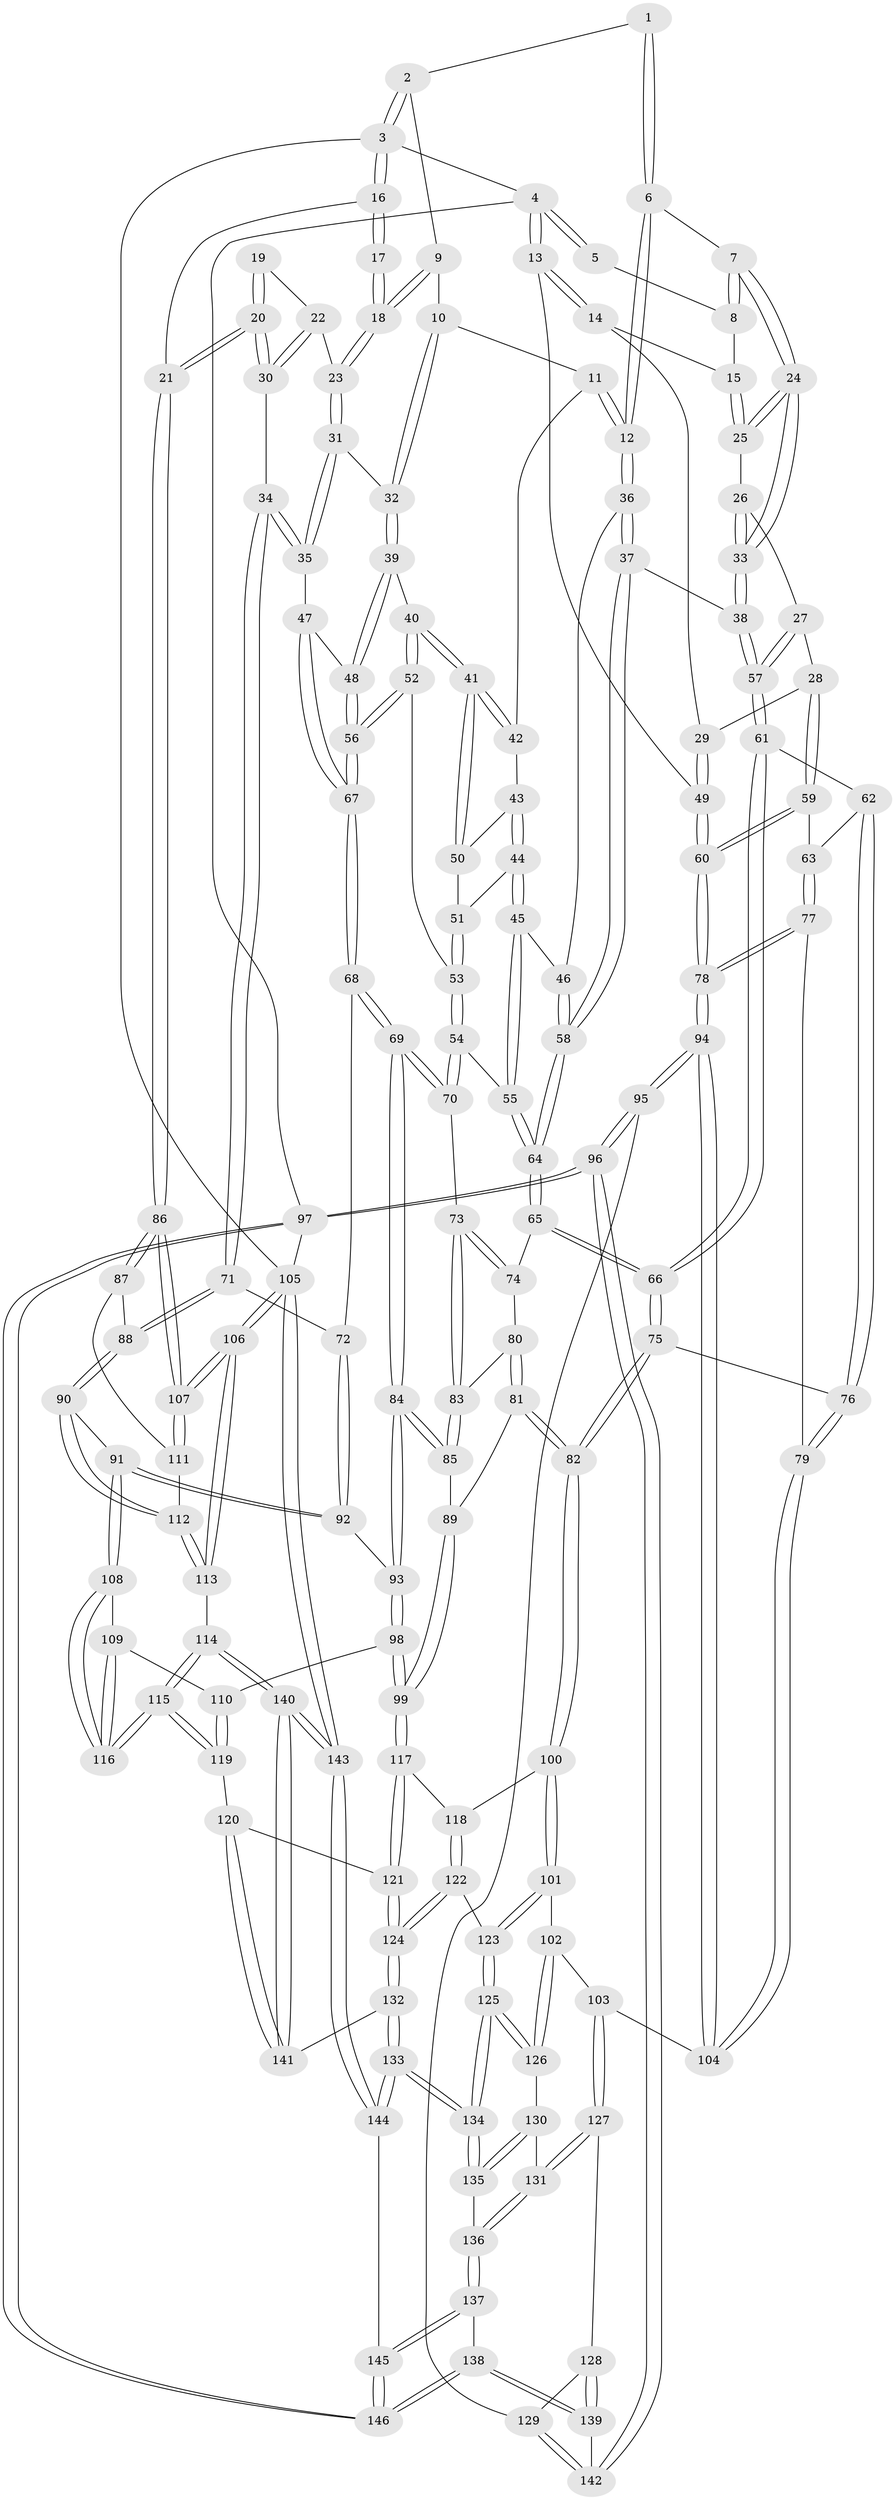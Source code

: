 // Generated by graph-tools (version 1.1) at 2025/51/03/09/25 03:51:11]
// undirected, 146 vertices, 362 edges
graph export_dot {
graph [start="1"]
  node [color=gray90,style=filled];
  1 [pos="+0.5070657461638686+0"];
  2 [pos="+0.8844213111000562+0"];
  3 [pos="+1+0"];
  4 [pos="+0+0"];
  5 [pos="+0.28444157604777365+0"];
  6 [pos="+0.5219877155234925+0.06691554141119746"];
  7 [pos="+0.4621095081290541+0.10276844463032944"];
  8 [pos="+0.24216295498312537+0"];
  9 [pos="+0.8303774779967507+0"];
  10 [pos="+0.6339040743549204+0.11416177240932329"];
  11 [pos="+0.5890812422009314+0.11576311980315444"];
  12 [pos="+0.5515116607115915+0.09961803705213652"];
  13 [pos="+0+0"];
  14 [pos="+0.12509081520668158+0.10198932075740008"];
  15 [pos="+0.22705571993442633+0.07022748292545876"];
  16 [pos="+1+0"];
  17 [pos="+0.947207932241037+0.12374384727651502"];
  18 [pos="+0.8417978668773813+0.10876209219103437"];
  19 [pos="+0.9623049021615095+0.1592467321330896"];
  20 [pos="+1+0.3339969659507546"];
  21 [pos="+1+0.3329706342809262"];
  22 [pos="+0.918784846226709+0.1866948135118253"];
  23 [pos="+0.8351884223759368+0.12582541786421692"];
  24 [pos="+0.4053194871081707+0.14130318010968476"];
  25 [pos="+0.23997516562260024+0.08820345518396178"];
  26 [pos="+0.24126827187277305+0.15127593848381568"];
  27 [pos="+0.2108384442682547+0.2511719619995245"];
  28 [pos="+0.1712532862432459+0.2654778112201976"];
  29 [pos="+0.10479633891610053+0.19625133433775896"];
  30 [pos="+1+0.3448538686740537"];
  31 [pos="+0.8349572335827319+0.1261833073198456"];
  32 [pos="+0.7788084614453407+0.1723723913108754"];
  33 [pos="+0.36969614827526504+0.2576801487309613"];
  34 [pos="+1+0.34886283955744873"];
  35 [pos="+0.9241705240770396+0.3194510983599917"];
  36 [pos="+0.5294343736710949+0.22380958500142045"];
  37 [pos="+0.4140170810431605+0.29091122884595383"];
  38 [pos="+0.36936677219855374+0.2626048109235938"];
  39 [pos="+0.7640581871027056+0.2433487031490415"];
  40 [pos="+0.759155558909664+0.24729120553149425"];
  41 [pos="+0.7370481309268591+0.24638964158154059"];
  42 [pos="+0.6023272834902318+0.143228707106385"];
  43 [pos="+0.6421696388549714+0.2517885673099204"];
  44 [pos="+0.6308990413965284+0.27595063927767544"];
  45 [pos="+0.6047672566924035+0.31580279418069807"];
  46 [pos="+0.5487866524209438+0.2813580879097992"];
  47 [pos="+0.8966546120583148+0.31789174759032673"];
  48 [pos="+0.8639332936299635+0.3040421069084788"];
  49 [pos="+0+0.2979457218485166"];
  50 [pos="+0.686926491150392+0.25225503344281885"];
  51 [pos="+0.6825025574477156+0.2986652816931186"];
  52 [pos="+0.729138781402693+0.3408826773984635"];
  53 [pos="+0.716716700864452+0.34186948369899106"];
  54 [pos="+0.6278063513787193+0.36406281270982443"];
  55 [pos="+0.6075455154319012+0.32787615213329646"];
  56 [pos="+0.7416758694467687+0.3570210817443518"];
  57 [pos="+0.3135206374459531+0.2980994258724274"];
  58 [pos="+0.4576482474098238+0.3525589110354805"];
  59 [pos="+0.1454406928152955+0.32279176695374473"];
  60 [pos="+0+0.34372554244545517"];
  61 [pos="+0.30931774821246966+0.3156435712416938"];
  62 [pos="+0.2700201465859892+0.37993994700506317"];
  63 [pos="+0.17194052100458096+0.3821052992592324"];
  64 [pos="+0.4633654776863081+0.3824526868685122"];
  65 [pos="+0.46318756770937725+0.38767028291615746"];
  66 [pos="+0.4080223615305127+0.4509512796832597"];
  67 [pos="+0.7675478663866349+0.40659985180072944"];
  68 [pos="+0.7672191453955457+0.45672652117786305"];
  69 [pos="+0.7398058541500556+0.5032903207903436"];
  70 [pos="+0.6194907667301801+0.4081754800752282"];
  71 [pos="+0.9464897024679371+0.42451487975987473"];
  72 [pos="+0.933756388545202+0.42991078108232933"];
  73 [pos="+0.5872517826973934+0.4292118310294164"];
  74 [pos="+0.4963361147714138+0.4052212875194265"];
  75 [pos="+0.379484895794083+0.511977534450805"];
  76 [pos="+0.31947832011190747+0.5135281159658727"];
  77 [pos="+0.17141986372008705+0.3836584468464268"];
  78 [pos="+0+0.5865408258270263"];
  79 [pos="+0.21489023446297587+0.5720865905131469"];
  80 [pos="+0.5146485678313782+0.4742248688854112"];
  81 [pos="+0.45796555622359797+0.5707556088260841"];
  82 [pos="+0.4458615433929506+0.5766272122667002"];
  83 [pos="+0.5762753500915891+0.4773586771148298"];
  84 [pos="+0.7396244194165267+0.5136786964834629"];
  85 [pos="+0.5768032520848229+0.5327138961644404"];
  86 [pos="+1+0.5806599939796044"];
  87 [pos="+0.9629049673467951+0.587414288028357"];
  88 [pos="+0.9392389466099352+0.5804989212410386"];
  89 [pos="+0.5760476351065661+0.5337563027313279"];
  90 [pos="+0.914586670916741+0.5922727479664914"];
  91 [pos="+0.8814555595614839+0.592298829784966"];
  92 [pos="+0.8312262393559315+0.5538705642455396"];
  93 [pos="+0.7446578062300995+0.5278178390148555"];
  94 [pos="+0+0.6267464775635663"];
  95 [pos="+0+0.6529834991871866"];
  96 [pos="+0+1"];
  97 [pos="+0+1"];
  98 [pos="+0.7289252505097942+0.5809072079530262"];
  99 [pos="+0.6273761112387781+0.645946284566422"];
  100 [pos="+0.4504671962701906+0.6095966672566225"];
  101 [pos="+0.42831777353137196+0.6476016156831024"];
  102 [pos="+0.3790314379155339+0.7025221178696608"];
  103 [pos="+0.17934532656139227+0.6224829634835108"];
  104 [pos="+0.17502349667393427+0.6170225509180126"];
  105 [pos="+1+1"];
  106 [pos="+1+1"];
  107 [pos="+1+0.7674465586172154"];
  108 [pos="+0.8642227895661435+0.6215573160628005"];
  109 [pos="+0.7865989932970283+0.6356168750455166"];
  110 [pos="+0.7479729399075361+0.6222090747477567"];
  111 [pos="+0.9785169890661293+0.665451333433098"];
  112 [pos="+0.9285860880466326+0.7089874884816805"];
  113 [pos="+0.9050357428692343+0.7963196315467403"];
  114 [pos="+0.856160607019535+0.78775307807231"];
  115 [pos="+0.8453847262326605+0.7751004904246975"];
  116 [pos="+0.8444463713150728+0.6826802950901917"];
  117 [pos="+0.619840744345261+0.6612185337981931"];
  118 [pos="+0.4567830742089381+0.6138254879419407"];
  119 [pos="+0.7541336925636408+0.7287332058899492"];
  120 [pos="+0.6348540211721622+0.7523620485478208"];
  121 [pos="+0.6251686232383761+0.7490729140655398"];
  122 [pos="+0.5521633531558524+0.7603763709775131"];
  123 [pos="+0.4960594405822433+0.7744755633661519"];
  124 [pos="+0.5934498739290321+0.7670546930990669"];
  125 [pos="+0.44136534306344716+0.8079976321589862"];
  126 [pos="+0.37743114203144285+0.750652180800172"];
  127 [pos="+0.22060336506114395+0.7368448380041976"];
  128 [pos="+0.18707015235171728+0.8105363789853577"];
  129 [pos="+0+0.7430269804753916"];
  130 [pos="+0.3188995371473665+0.7883119465866061"];
  131 [pos="+0.29521913415785395+0.7947726211740829"];
  132 [pos="+0.5715333230816431+0.8688499334575188"];
  133 [pos="+0.48947945743044685+0.9987325780628407"];
  134 [pos="+0.4387546683302177+0.9173978131949019"];
  135 [pos="+0.3939568701205609+0.9027198987333386"];
  136 [pos="+0.2669035785769436+0.8931233008281878"];
  137 [pos="+0.24592012235478852+0.9089104019132896"];
  138 [pos="+0.20232623811135014+0.913135428937705"];
  139 [pos="+0.17919802516613614+0.9025146065573061"];
  140 [pos="+0.7380801666505828+0.9097238828222014"];
  141 [pos="+0.7287392766663852+0.9007360948436931"];
  142 [pos="+0.17119466142531858+0.9028892633495155"];
  143 [pos="+0.723584310076736+1"];
  144 [pos="+0.5145381778687128+1"];
  145 [pos="+0.44418336186097307+1"];
  146 [pos="+0.18880529092982445+1"];
  1 -- 2;
  1 -- 6;
  1 -- 6;
  2 -- 3;
  2 -- 3;
  2 -- 9;
  3 -- 4;
  3 -- 16;
  3 -- 16;
  3 -- 105;
  4 -- 5;
  4 -- 5;
  4 -- 13;
  4 -- 13;
  4 -- 97;
  5 -- 8;
  6 -- 7;
  6 -- 12;
  6 -- 12;
  7 -- 8;
  7 -- 8;
  7 -- 24;
  7 -- 24;
  8 -- 15;
  9 -- 10;
  9 -- 18;
  9 -- 18;
  10 -- 11;
  10 -- 32;
  10 -- 32;
  11 -- 12;
  11 -- 12;
  11 -- 42;
  12 -- 36;
  12 -- 36;
  13 -- 14;
  13 -- 14;
  13 -- 49;
  14 -- 15;
  14 -- 29;
  15 -- 25;
  15 -- 25;
  16 -- 17;
  16 -- 17;
  16 -- 21;
  17 -- 18;
  17 -- 18;
  18 -- 23;
  18 -- 23;
  19 -- 20;
  19 -- 20;
  19 -- 22;
  20 -- 21;
  20 -- 21;
  20 -- 30;
  20 -- 30;
  21 -- 86;
  21 -- 86;
  22 -- 23;
  22 -- 30;
  22 -- 30;
  23 -- 31;
  23 -- 31;
  24 -- 25;
  24 -- 25;
  24 -- 33;
  24 -- 33;
  25 -- 26;
  26 -- 27;
  26 -- 33;
  26 -- 33;
  27 -- 28;
  27 -- 57;
  27 -- 57;
  28 -- 29;
  28 -- 59;
  28 -- 59;
  29 -- 49;
  29 -- 49;
  30 -- 34;
  31 -- 32;
  31 -- 35;
  31 -- 35;
  32 -- 39;
  32 -- 39;
  33 -- 38;
  33 -- 38;
  34 -- 35;
  34 -- 35;
  34 -- 71;
  34 -- 71;
  35 -- 47;
  36 -- 37;
  36 -- 37;
  36 -- 46;
  37 -- 38;
  37 -- 58;
  37 -- 58;
  38 -- 57;
  38 -- 57;
  39 -- 40;
  39 -- 48;
  39 -- 48;
  40 -- 41;
  40 -- 41;
  40 -- 52;
  40 -- 52;
  41 -- 42;
  41 -- 42;
  41 -- 50;
  41 -- 50;
  42 -- 43;
  43 -- 44;
  43 -- 44;
  43 -- 50;
  44 -- 45;
  44 -- 45;
  44 -- 51;
  45 -- 46;
  45 -- 55;
  45 -- 55;
  46 -- 58;
  46 -- 58;
  47 -- 48;
  47 -- 67;
  47 -- 67;
  48 -- 56;
  48 -- 56;
  49 -- 60;
  49 -- 60;
  50 -- 51;
  51 -- 53;
  51 -- 53;
  52 -- 53;
  52 -- 56;
  52 -- 56;
  53 -- 54;
  53 -- 54;
  54 -- 55;
  54 -- 70;
  54 -- 70;
  55 -- 64;
  55 -- 64;
  56 -- 67;
  56 -- 67;
  57 -- 61;
  57 -- 61;
  58 -- 64;
  58 -- 64;
  59 -- 60;
  59 -- 60;
  59 -- 63;
  60 -- 78;
  60 -- 78;
  61 -- 62;
  61 -- 66;
  61 -- 66;
  62 -- 63;
  62 -- 76;
  62 -- 76;
  63 -- 77;
  63 -- 77;
  64 -- 65;
  64 -- 65;
  65 -- 66;
  65 -- 66;
  65 -- 74;
  66 -- 75;
  66 -- 75;
  67 -- 68;
  67 -- 68;
  68 -- 69;
  68 -- 69;
  68 -- 72;
  69 -- 70;
  69 -- 70;
  69 -- 84;
  69 -- 84;
  70 -- 73;
  71 -- 72;
  71 -- 88;
  71 -- 88;
  72 -- 92;
  72 -- 92;
  73 -- 74;
  73 -- 74;
  73 -- 83;
  73 -- 83;
  74 -- 80;
  75 -- 76;
  75 -- 82;
  75 -- 82;
  76 -- 79;
  76 -- 79;
  77 -- 78;
  77 -- 78;
  77 -- 79;
  78 -- 94;
  78 -- 94;
  79 -- 104;
  79 -- 104;
  80 -- 81;
  80 -- 81;
  80 -- 83;
  81 -- 82;
  81 -- 82;
  81 -- 89;
  82 -- 100;
  82 -- 100;
  83 -- 85;
  83 -- 85;
  84 -- 85;
  84 -- 85;
  84 -- 93;
  84 -- 93;
  85 -- 89;
  86 -- 87;
  86 -- 87;
  86 -- 107;
  86 -- 107;
  87 -- 88;
  87 -- 111;
  88 -- 90;
  88 -- 90;
  89 -- 99;
  89 -- 99;
  90 -- 91;
  90 -- 112;
  90 -- 112;
  91 -- 92;
  91 -- 92;
  91 -- 108;
  91 -- 108;
  92 -- 93;
  93 -- 98;
  93 -- 98;
  94 -- 95;
  94 -- 95;
  94 -- 104;
  94 -- 104;
  95 -- 96;
  95 -- 96;
  95 -- 129;
  96 -- 97;
  96 -- 97;
  96 -- 142;
  96 -- 142;
  97 -- 146;
  97 -- 146;
  97 -- 105;
  98 -- 99;
  98 -- 99;
  98 -- 110;
  99 -- 117;
  99 -- 117;
  100 -- 101;
  100 -- 101;
  100 -- 118;
  101 -- 102;
  101 -- 123;
  101 -- 123;
  102 -- 103;
  102 -- 126;
  102 -- 126;
  103 -- 104;
  103 -- 127;
  103 -- 127;
  105 -- 106;
  105 -- 106;
  105 -- 143;
  105 -- 143;
  106 -- 107;
  106 -- 107;
  106 -- 113;
  106 -- 113;
  107 -- 111;
  107 -- 111;
  108 -- 109;
  108 -- 116;
  108 -- 116;
  109 -- 110;
  109 -- 116;
  109 -- 116;
  110 -- 119;
  110 -- 119;
  111 -- 112;
  112 -- 113;
  112 -- 113;
  113 -- 114;
  114 -- 115;
  114 -- 115;
  114 -- 140;
  114 -- 140;
  115 -- 116;
  115 -- 116;
  115 -- 119;
  115 -- 119;
  117 -- 118;
  117 -- 121;
  117 -- 121;
  118 -- 122;
  118 -- 122;
  119 -- 120;
  120 -- 121;
  120 -- 141;
  120 -- 141;
  121 -- 124;
  121 -- 124;
  122 -- 123;
  122 -- 124;
  122 -- 124;
  123 -- 125;
  123 -- 125;
  124 -- 132;
  124 -- 132;
  125 -- 126;
  125 -- 126;
  125 -- 134;
  125 -- 134;
  126 -- 130;
  127 -- 128;
  127 -- 131;
  127 -- 131;
  128 -- 129;
  128 -- 139;
  128 -- 139;
  129 -- 142;
  129 -- 142;
  130 -- 131;
  130 -- 135;
  130 -- 135;
  131 -- 136;
  131 -- 136;
  132 -- 133;
  132 -- 133;
  132 -- 141;
  133 -- 134;
  133 -- 134;
  133 -- 144;
  133 -- 144;
  134 -- 135;
  134 -- 135;
  135 -- 136;
  136 -- 137;
  136 -- 137;
  137 -- 138;
  137 -- 145;
  137 -- 145;
  138 -- 139;
  138 -- 139;
  138 -- 146;
  138 -- 146;
  139 -- 142;
  140 -- 141;
  140 -- 141;
  140 -- 143;
  140 -- 143;
  143 -- 144;
  143 -- 144;
  144 -- 145;
  145 -- 146;
  145 -- 146;
}
